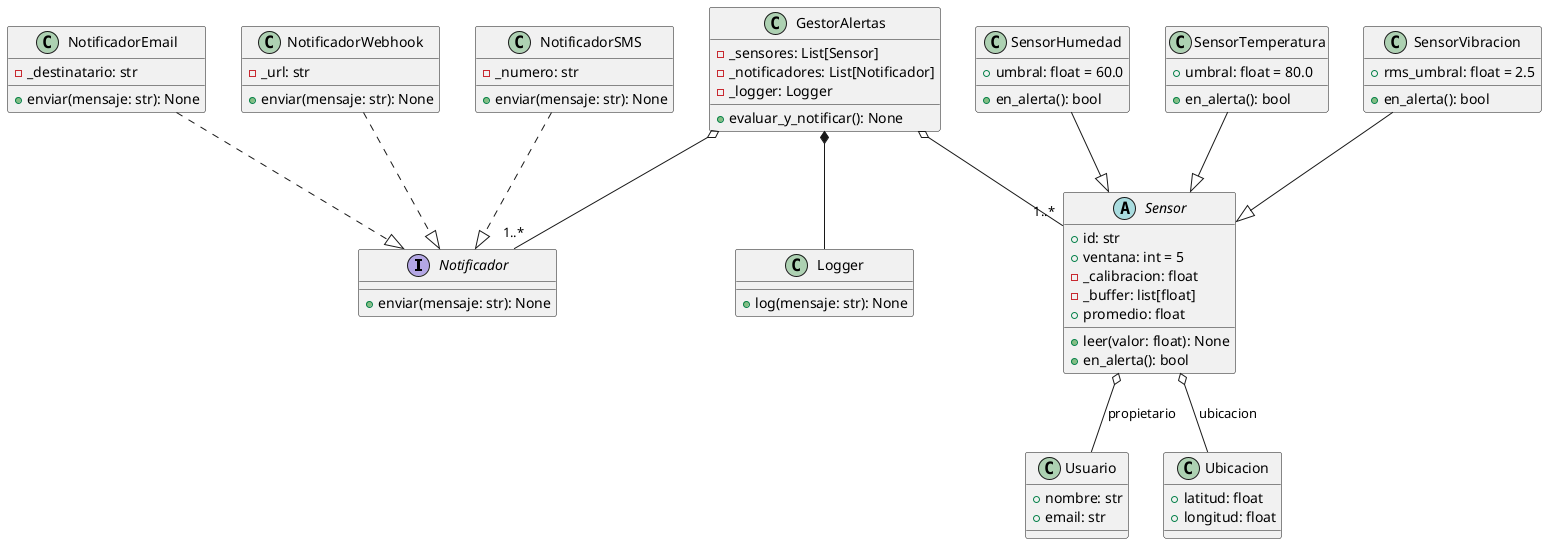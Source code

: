 @startuml tareapilares
' Interfaces y Protocols
interface Notificador {
    +enviar(mensaje: str): None
}

' Clases concretas de Notificador
class NotificadorEmail {
    -_destinatario: str
    +enviar(mensaje: str): None
}

class NotificadorWebhook {
    -_url: str
    +enviar(mensaje: str): None
}

NotificadorEmail ..|> Notificador
NotificadorWebhook ..|> Notificador

' NUEVO: NotificadorSMS
class NotificadorSMS {
    -_numero: str
    +enviar(mensaje: str): None
}
NotificadorSMS ..|> Notificador

' NUEVO: Logger (composición con GestorAlertas)
class Logger {
    +log(mensaje: str): None
}

' NUEVO: Usuario (agregación con Sensor)
class Usuario {
    +nombre: str
    +email: str
}

' NUEVO: Ubicacion (composición con Sensor)
class Ubicacion {
    +latitud: float
    +longitud: float
}

' NUEVO: SensorHumedad
class SensorHumedad {
    +umbral: float = 60.0
    +en_alerta(): bool
}
SensorHumedad --|> Sensor

' Clases Sensor y derivadas
abstract class Sensor {
    +id: str
    +ventana: int = 5
    -_calibracion: float
    -_buffer: list[float]
    +leer(valor: float): None
    +promedio: float
    +en_alerta(): bool
}

class SensorTemperatura {
    +umbral: float = 80.0
    +en_alerta(): bool
}

class SensorVibracion {
    +rms_umbral: float = 2.5
    +en_alerta(): bool
}

SensorTemperatura --|> Sensor
SensorVibracion --|> Sensor

' GestorAlertas
class GestorAlertas {
    -_sensores: List[Sensor]
    -_notificadores: List[Notificador]
    +evaluar_y_notificar(): None
    -_logger: Logger
}

GestorAlertas o-- "1..*" Sensor
GestorAlertas o-- "1..*" Notificador
GestorAlertas *-- Logger

' Relaciones adicionales
Sensor o-- Ubicacion : ubicacion
Sensor o-- Usuario : propietario

@enduml